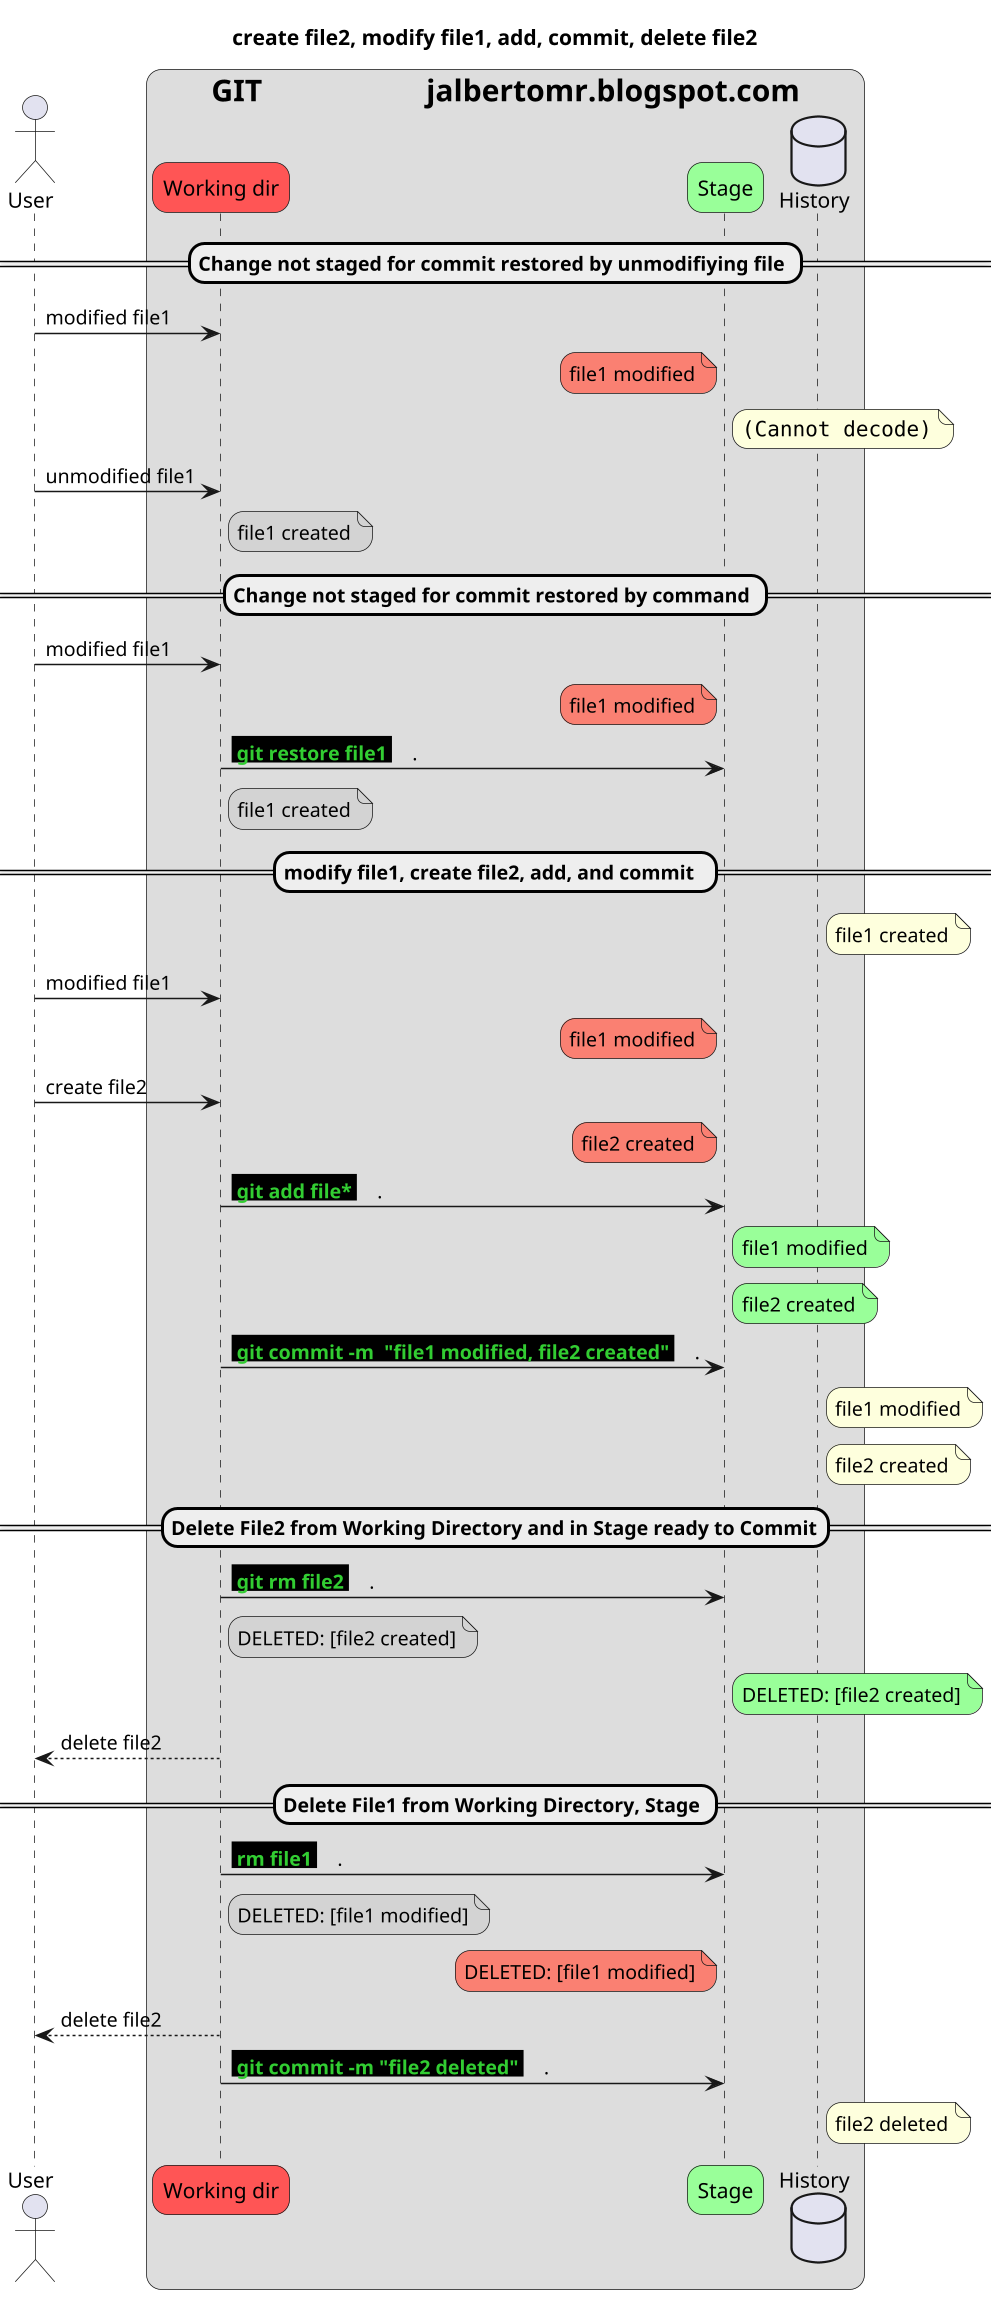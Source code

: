 @startuml
scale 1000 width
title create file2, modify file1, add, commit, delete file2
skinparam roundCorner 20
actor User
box "<size:20>GIT                     jalbertomr.blogspot.com</size>"
participant "Working dir" as WD #FF5555
participant "Stage" as S #99FF99
database "History" as H

== Change not staged for commit restored by unmodifiying file ==
User -> WD: modified file1
note left of S #Salmon
file1 modified
end note
note right of S
<img difffile1createdmodified.PNG>
end note

User -> WD : unmodified file1
note right of WD #lightgray
file1 created
end note
== Change not staged for commit restored by command ==
User -> WD: modified file1
note left of S #Salmon
file1 modified
end note
WD -> S : <color:limegreen><back:black><b> git restore file1 </b></back></color>    .
note right of WD #lightgray
file1 created
end note


== modify file1, create file2, add, and commit  ==
note right of H
file1 created
end note
User -> WD: modified file1
note left of S #Salmon
file1 modified
end note
User -> WD : create file2
note left of S #Salmon
file2 created
end note
WD -> S : <color:limegreen><back:black><b> git add file* </b></back></color>    .
note right of S #99FF99
file1 modified
end note
note right of S #99FF99
file2 created
end note
WD -> S : <color:limegreen><back:black><b> git commit -m  "file1 modified, file2 created" </b></back></color>    .
note right of H
file1 modified
end note
note right of H
file2 created
end note
== Delete File2 from Working Directory and in Stage ready to Commit==
WD -> S : <color:limegreen><back:black><b> git rm file2 </b></back></color>    .
note right of WD #lightgray
DELETED: [file2 created]
end note
note right of S #99FF99
DELETED: [file2 created]
end note
WD --> User : delete file2
== Delete File1 from Working Directory, Stage ==
WD -> S : <color:limegreen><back:black><b> rm file1 </b></back></color>    .
note right of WD #lightgray
DELETED: [file1 modified]
end note
note left of S #salmon
DELETED: [file1 modified]
end note
WD --> User : delete file2

WD -> S : <color:limegreen><back:black><b> git commit -m "file2 deleted" </b></back></color>    .
note right of H
file2 deleted
end note



@enduml